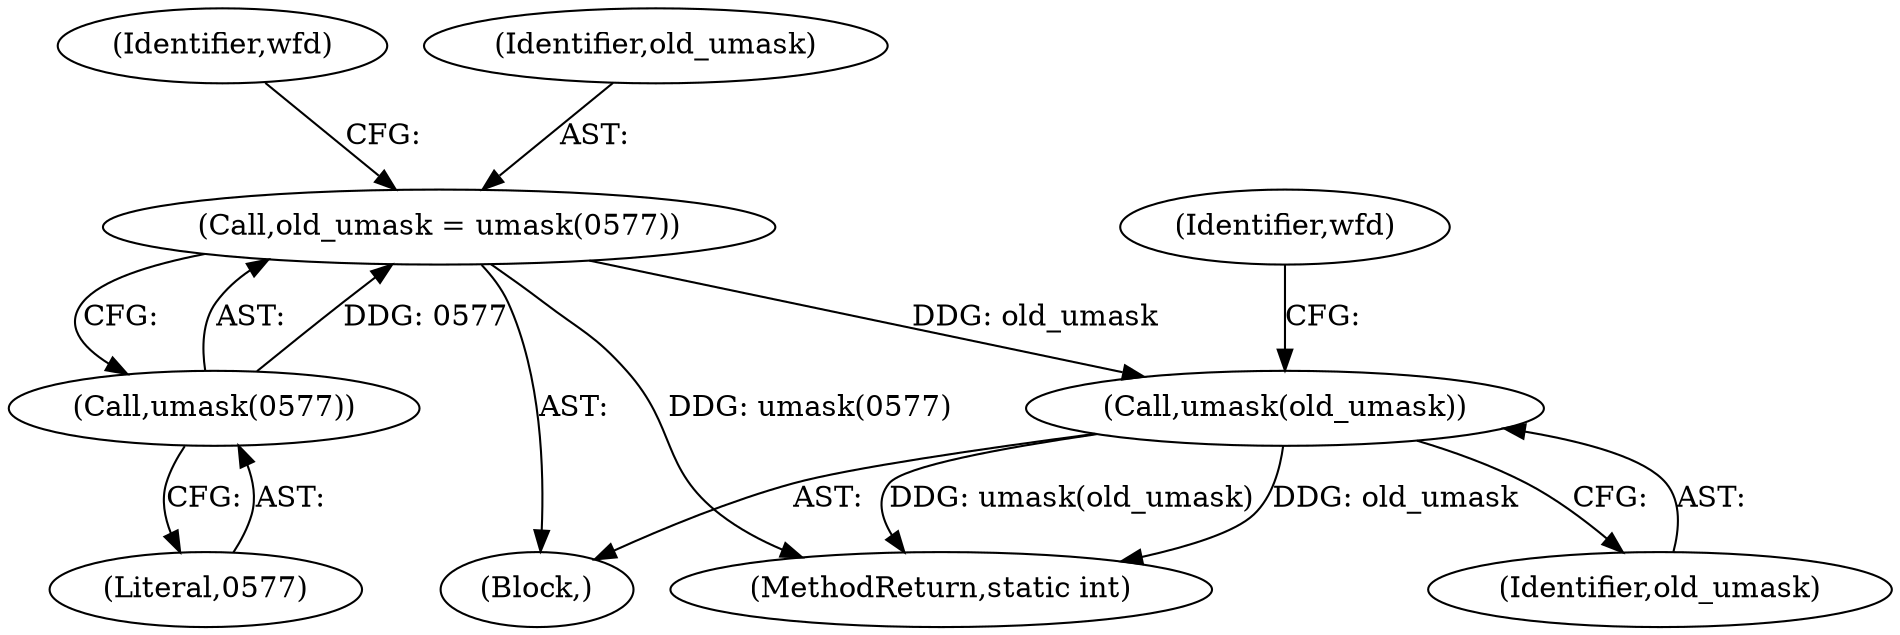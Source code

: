 digraph "0_rpm_404ef011c300207cdb1e531670384564aae04bdc@API" {
"1000118" [label="(Call,old_umask = umask(0577))"];
"1000120" [label="(Call,umask(0577))"];
"1000127" [label="(Call,umask(old_umask))"];
"1000127" [label="(Call,umask(old_umask))"];
"1000120" [label="(Call,umask(0577))"];
"1000116" [label="(Block,)"];
"1000128" [label="(Identifier,old_umask)"];
"1000123" [label="(Identifier,wfd)"];
"1000162" [label="(MethodReturn,static int)"];
"1000118" [label="(Call,old_umask = umask(0577))"];
"1000121" [label="(Literal,0577)"];
"1000131" [label="(Identifier,wfd)"];
"1000119" [label="(Identifier,old_umask)"];
"1000118" -> "1000116"  [label="AST: "];
"1000118" -> "1000120"  [label="CFG: "];
"1000119" -> "1000118"  [label="AST: "];
"1000120" -> "1000118"  [label="AST: "];
"1000123" -> "1000118"  [label="CFG: "];
"1000118" -> "1000162"  [label="DDG: umask(0577)"];
"1000120" -> "1000118"  [label="DDG: 0577"];
"1000118" -> "1000127"  [label="DDG: old_umask"];
"1000120" -> "1000121"  [label="CFG: "];
"1000121" -> "1000120"  [label="AST: "];
"1000127" -> "1000116"  [label="AST: "];
"1000127" -> "1000128"  [label="CFG: "];
"1000128" -> "1000127"  [label="AST: "];
"1000131" -> "1000127"  [label="CFG: "];
"1000127" -> "1000162"  [label="DDG: umask(old_umask)"];
"1000127" -> "1000162"  [label="DDG: old_umask"];
}

